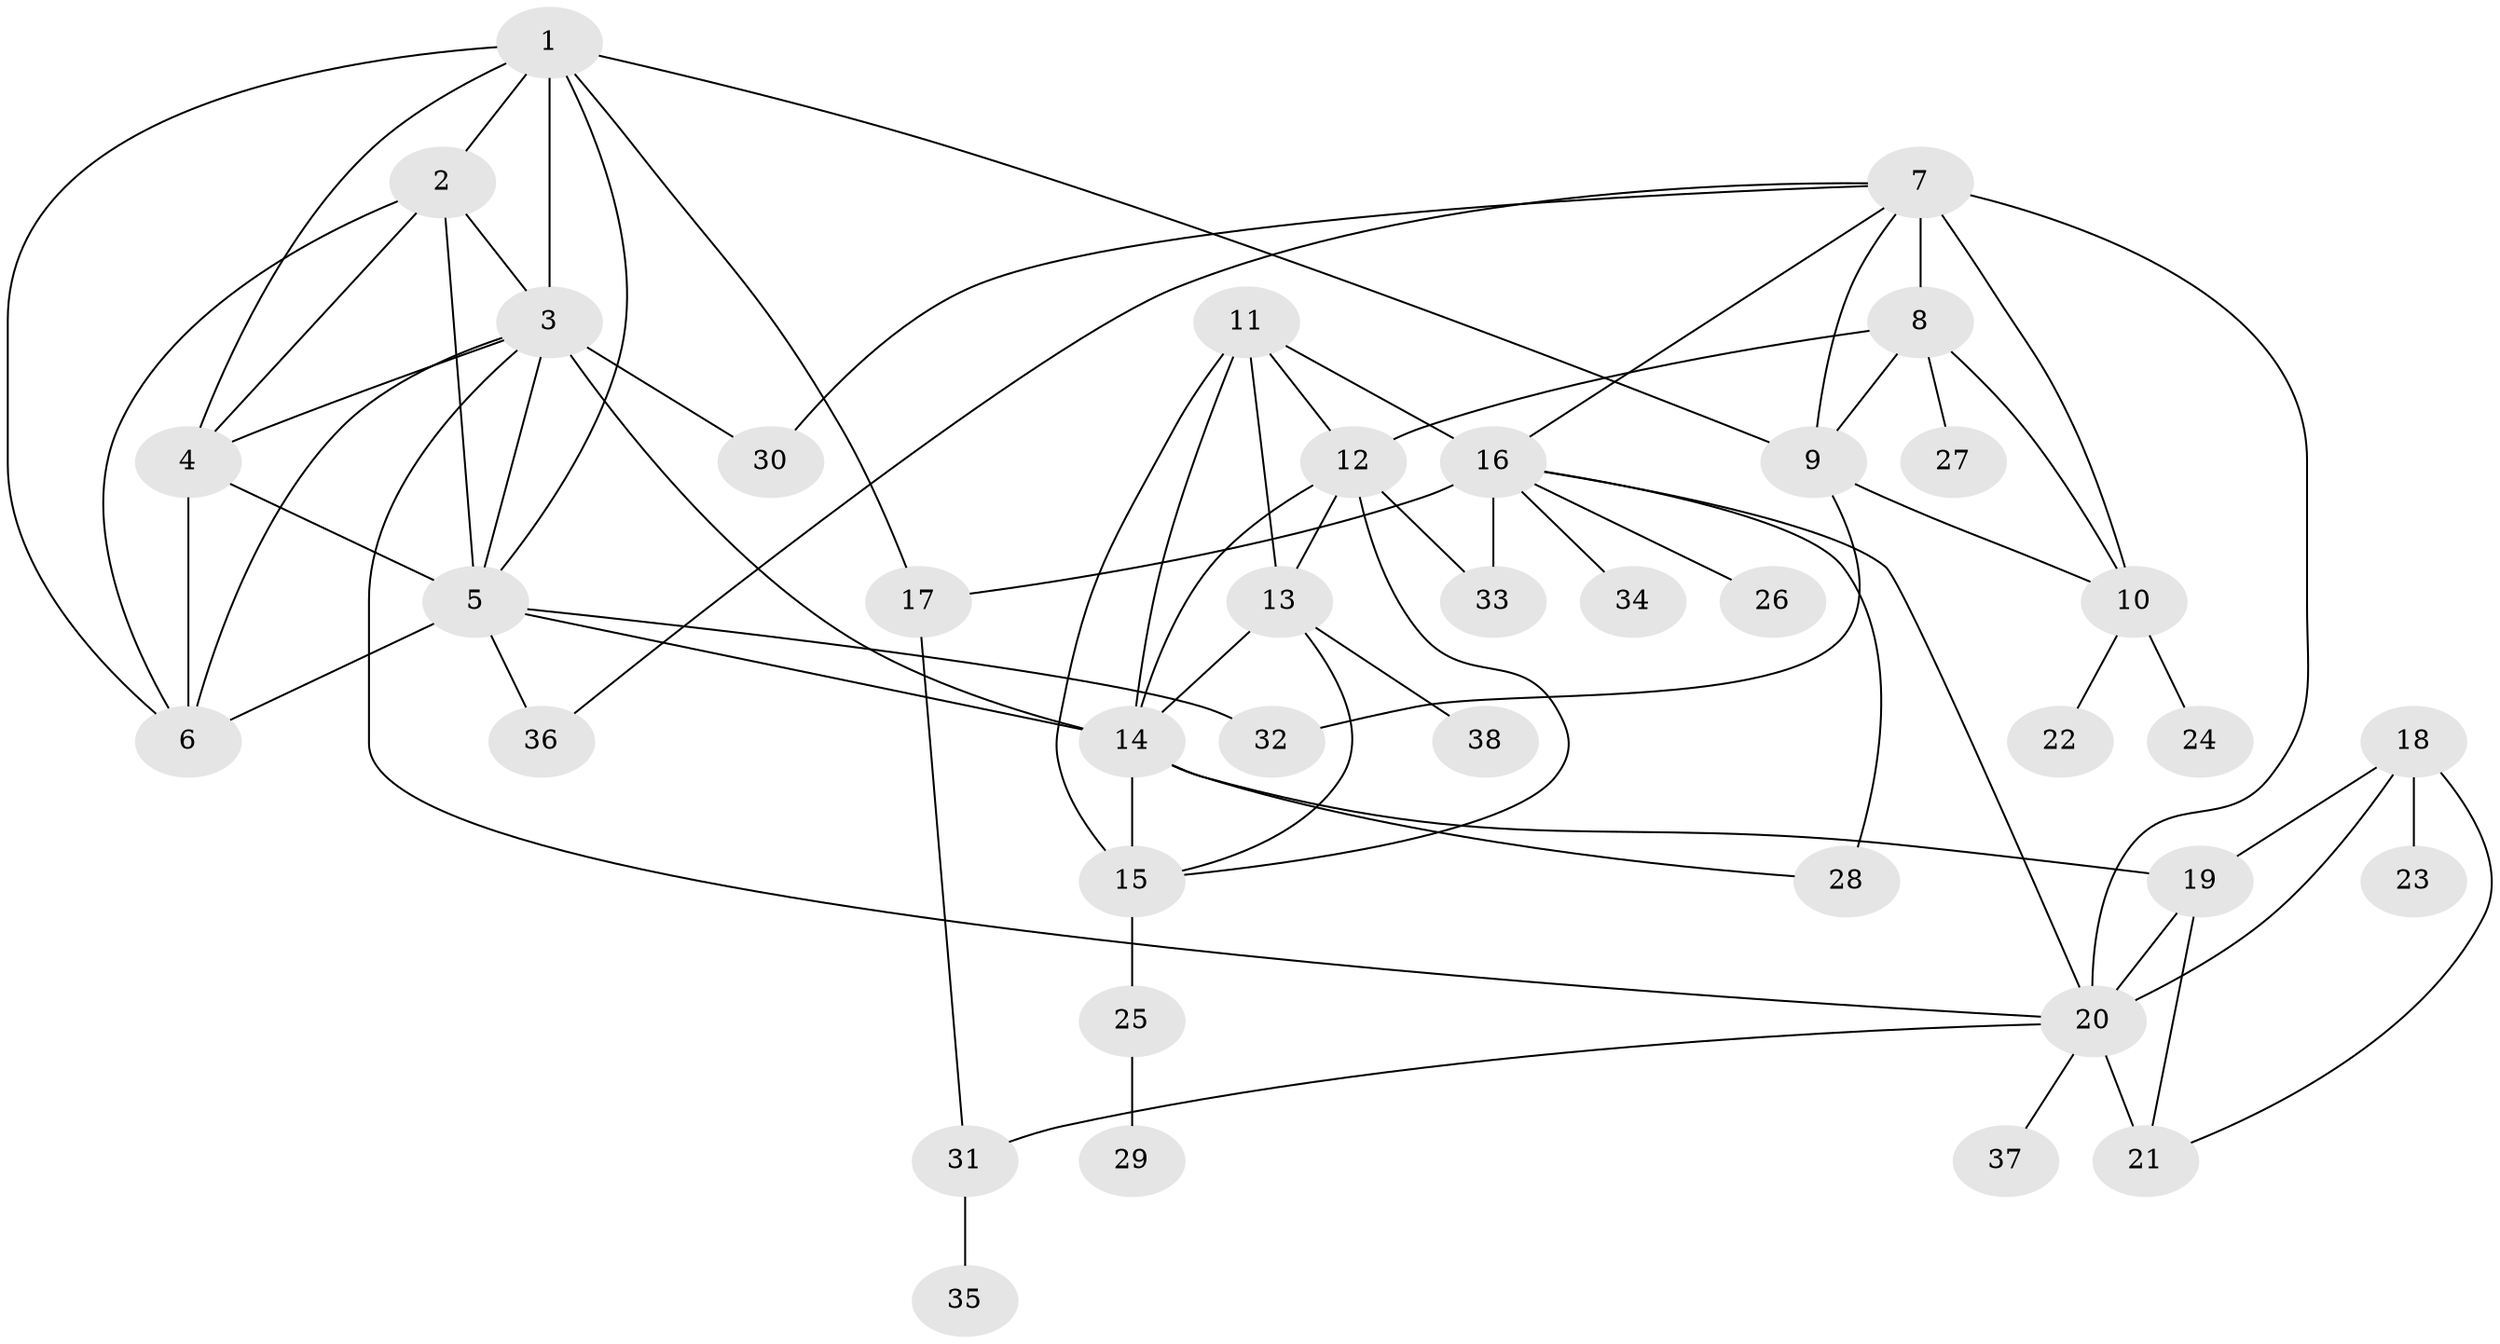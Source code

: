 // original degree distribution, {8: 0.04838709677419355, 10: 0.04032258064516129, 11: 0.04032258064516129, 6: 0.03225806451612903, 5: 0.016129032258064516, 9: 0.04032258064516129, 7: 0.024193548387096774, 1: 0.5403225806451613, 2: 0.1935483870967742, 4: 0.008064516129032258, 3: 0.016129032258064516}
// Generated by graph-tools (version 1.1) at 2025/52/03/04/25 22:52:47]
// undirected, 38 vertices, 72 edges
graph export_dot {
  node [color=gray90,style=filled];
  1;
  2;
  3;
  4;
  5;
  6;
  7;
  8;
  9;
  10;
  11;
  12;
  13;
  14;
  15;
  16;
  17;
  18;
  19;
  20;
  21;
  22;
  23;
  24;
  25;
  26;
  27;
  28;
  29;
  30;
  31;
  32;
  33;
  34;
  35;
  36;
  37;
  38;
  1 -- 2 [weight=1.0];
  1 -- 3 [weight=1.0];
  1 -- 4 [weight=1.0];
  1 -- 5 [weight=1.0];
  1 -- 6 [weight=1.0];
  1 -- 9 [weight=1.0];
  1 -- 17 [weight=1.0];
  2 -- 3 [weight=1.0];
  2 -- 4 [weight=1.0];
  2 -- 5 [weight=5.0];
  2 -- 6 [weight=1.0];
  3 -- 4 [weight=1.0];
  3 -- 5 [weight=2.0];
  3 -- 6 [weight=1.0];
  3 -- 14 [weight=1.0];
  3 -- 20 [weight=5.0];
  3 -- 30 [weight=1.0];
  4 -- 5 [weight=1.0];
  4 -- 6 [weight=1.0];
  5 -- 6 [weight=1.0];
  5 -- 14 [weight=1.0];
  5 -- 32 [weight=1.0];
  5 -- 36 [weight=1.0];
  7 -- 8 [weight=3.0];
  7 -- 9 [weight=3.0];
  7 -- 10 [weight=3.0];
  7 -- 16 [weight=1.0];
  7 -- 20 [weight=1.0];
  7 -- 30 [weight=1.0];
  7 -- 36 [weight=1.0];
  8 -- 9 [weight=1.0];
  8 -- 10 [weight=1.0];
  8 -- 12 [weight=1.0];
  8 -- 27 [weight=1.0];
  9 -- 10 [weight=1.0];
  9 -- 32 [weight=2.0];
  10 -- 22 [weight=4.0];
  10 -- 24 [weight=1.0];
  11 -- 12 [weight=2.0];
  11 -- 13 [weight=2.0];
  11 -- 14 [weight=2.0];
  11 -- 15 [weight=2.0];
  11 -- 16 [weight=1.0];
  12 -- 13 [weight=1.0];
  12 -- 14 [weight=1.0];
  12 -- 15 [weight=1.0];
  12 -- 33 [weight=2.0];
  13 -- 14 [weight=1.0];
  13 -- 15 [weight=1.0];
  13 -- 38 [weight=1.0];
  14 -- 15 [weight=1.0];
  14 -- 19 [weight=1.0];
  14 -- 28 [weight=1.0];
  15 -- 25 [weight=2.0];
  16 -- 17 [weight=5.0];
  16 -- 20 [weight=1.0];
  16 -- 26 [weight=1.0];
  16 -- 28 [weight=2.0];
  16 -- 33 [weight=2.0];
  16 -- 34 [weight=1.0];
  17 -- 31 [weight=1.0];
  18 -- 19 [weight=1.0];
  18 -- 20 [weight=3.0];
  18 -- 21 [weight=1.0];
  18 -- 23 [weight=2.0];
  19 -- 20 [weight=3.0];
  19 -- 21 [weight=1.0];
  20 -- 21 [weight=3.0];
  20 -- 31 [weight=1.0];
  20 -- 37 [weight=1.0];
  25 -- 29 [weight=1.0];
  31 -- 35 [weight=1.0];
}
